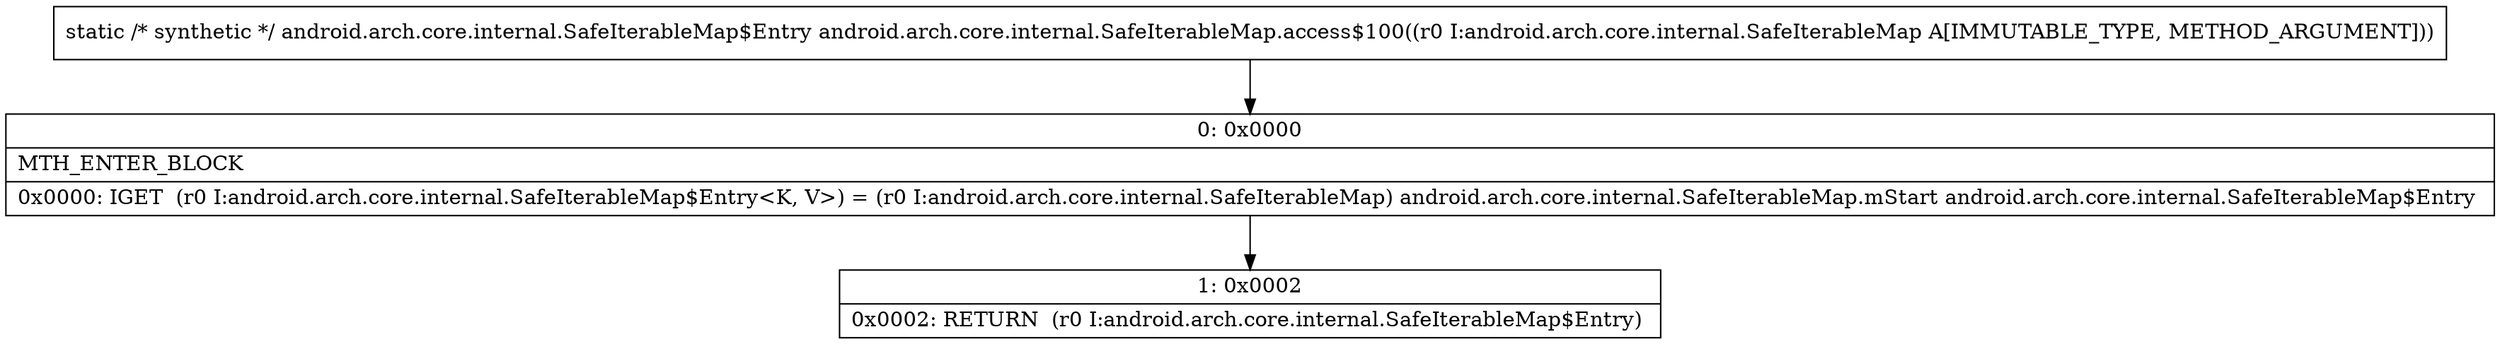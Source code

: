 digraph "CFG forandroid.arch.core.internal.SafeIterableMap.access$100(Landroid\/arch\/core\/internal\/SafeIterableMap;)Landroid\/arch\/core\/internal\/SafeIterableMap$Entry;" {
Node_0 [shape=record,label="{0\:\ 0x0000|MTH_ENTER_BLOCK\l|0x0000: IGET  (r0 I:android.arch.core.internal.SafeIterableMap$Entry\<K, V\>) = (r0 I:android.arch.core.internal.SafeIterableMap) android.arch.core.internal.SafeIterableMap.mStart android.arch.core.internal.SafeIterableMap$Entry \l}"];
Node_1 [shape=record,label="{1\:\ 0x0002|0x0002: RETURN  (r0 I:android.arch.core.internal.SafeIterableMap$Entry) \l}"];
MethodNode[shape=record,label="{static \/* synthetic *\/ android.arch.core.internal.SafeIterableMap$Entry android.arch.core.internal.SafeIterableMap.access$100((r0 I:android.arch.core.internal.SafeIterableMap A[IMMUTABLE_TYPE, METHOD_ARGUMENT])) }"];
MethodNode -> Node_0;
Node_0 -> Node_1;
}

